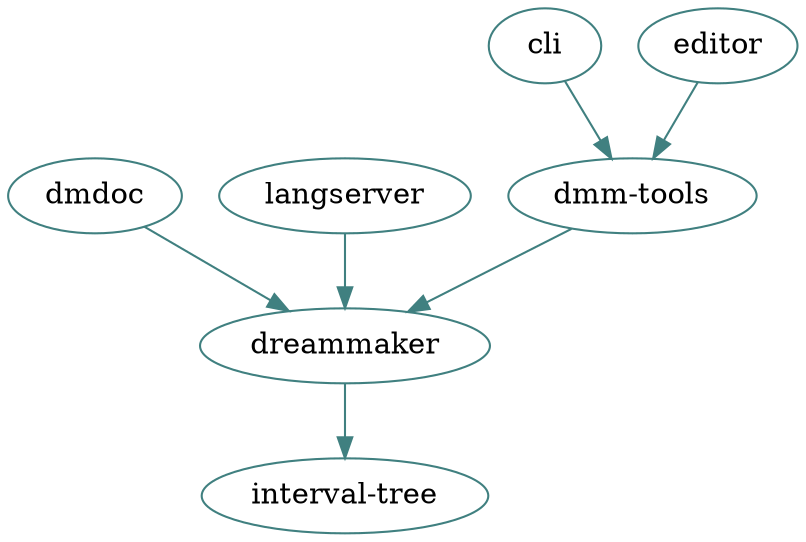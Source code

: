 strict digraph {
    graph [bgcolor="transparent"]
    node [color="#408080"; style="filled"; fillcolor="white"]
    edge [color="#408080"]

    "dreammaker" -> "interval-tree"
    "dmdoc" -> "dreammaker"
    "langserver" -> "dreammaker"
    "dmm-tools" -> "dreammaker"
    "cli" -> "dmm-tools"
    "editor" -> "dmm-tools"
}

